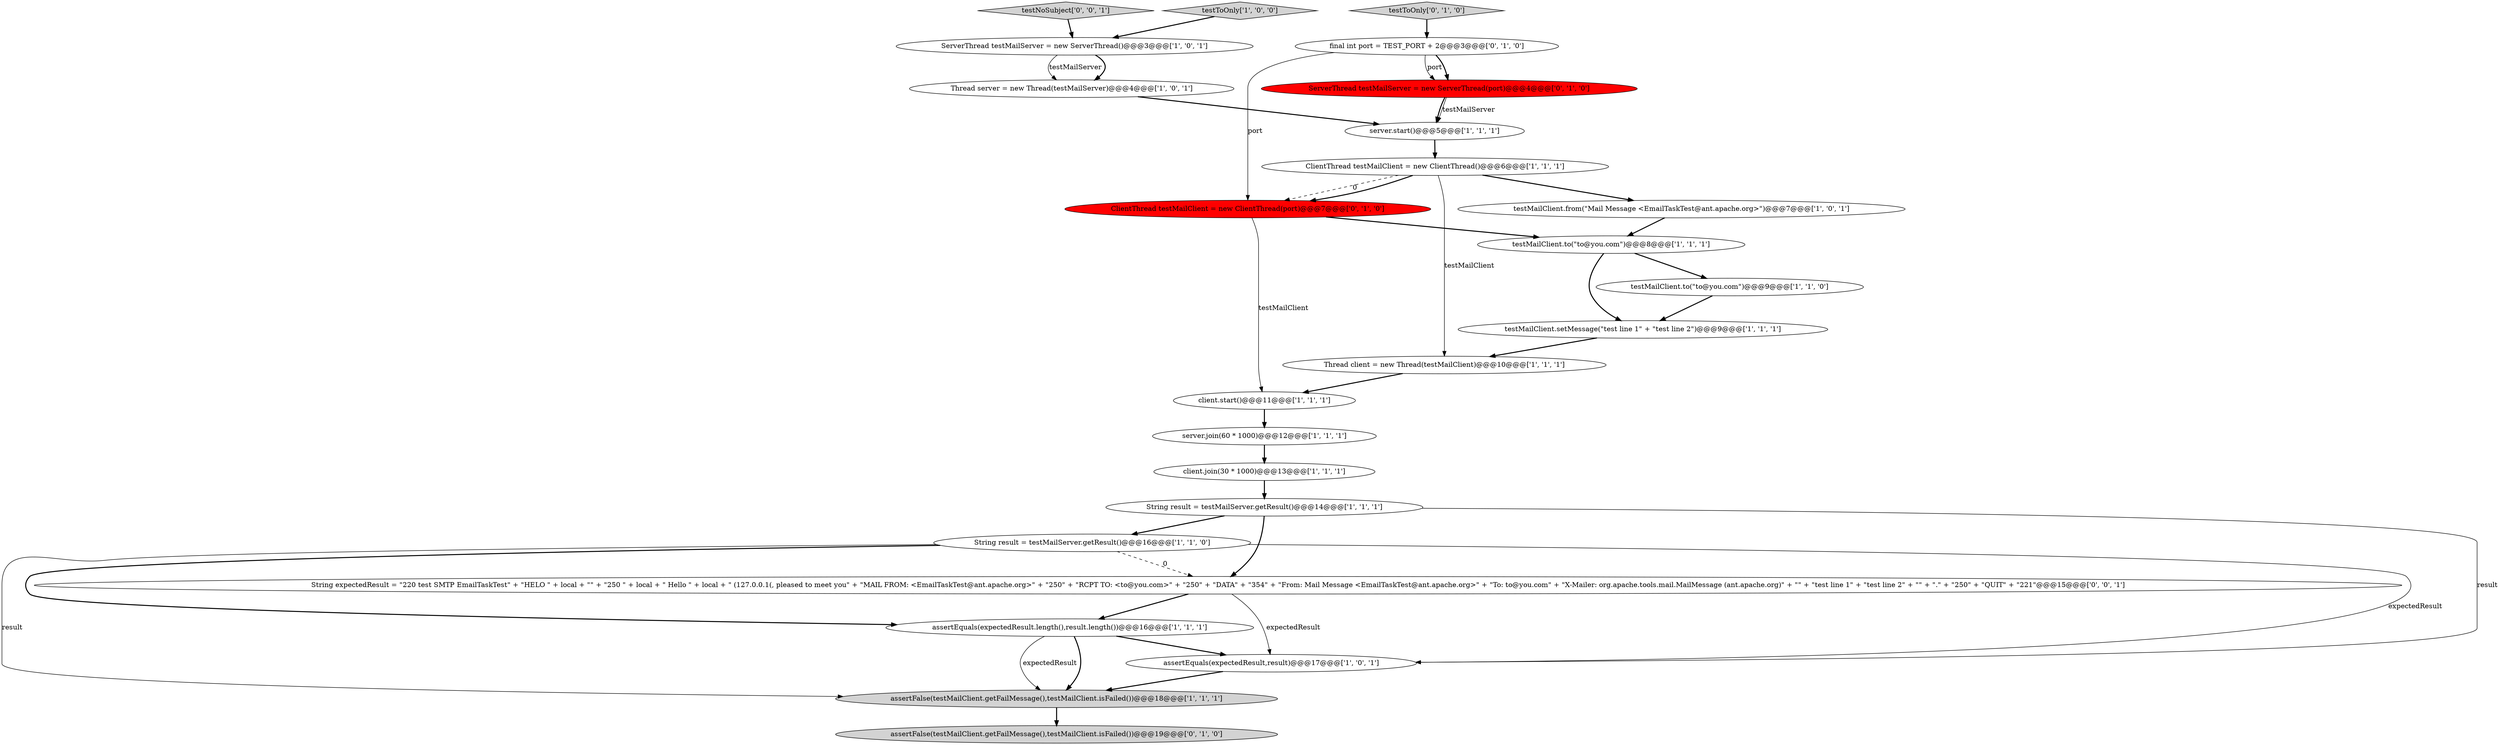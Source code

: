 digraph {
6 [style = filled, label = "assertFalse(testMailClient.getFailMessage(),testMailClient.isFailed())@@@18@@@['1', '1', '1']", fillcolor = lightgray, shape = ellipse image = "AAA0AAABBB1BBB"];
16 [style = filled, label = "testMailClient.to(\"to@you.com\")@@@9@@@['1', '1', '0']", fillcolor = white, shape = ellipse image = "AAA0AAABBB1BBB"];
9 [style = filled, label = "testMailClient.from(\"Mail Message <EmailTaskTest@ant.apache.org>\")@@@7@@@['1', '0', '1']", fillcolor = white, shape = ellipse image = "AAA0AAABBB1BBB"];
13 [style = filled, label = "server.start()@@@5@@@['1', '1', '1']", fillcolor = white, shape = ellipse image = "AAA0AAABBB1BBB"];
17 [style = filled, label = "String result = testMailServer.getResult()@@@16@@@['1', '1', '0']", fillcolor = white, shape = ellipse image = "AAA0AAABBB1BBB"];
8 [style = filled, label = "assertEquals(expectedResult.length(),result.length())@@@16@@@['1', '1', '1']", fillcolor = white, shape = ellipse image = "AAA0AAABBB1BBB"];
5 [style = filled, label = "testMailClient.setMessage(\"test line 1\" + \"test line 2\")@@@9@@@['1', '1', '1']", fillcolor = white, shape = ellipse image = "AAA0AAABBB1BBB"];
3 [style = filled, label = "Thread server = new Thread(testMailServer)@@@4@@@['1', '0', '1']", fillcolor = white, shape = ellipse image = "AAA0AAABBB1BBB"];
1 [style = filled, label = "ServerThread testMailServer = new ServerThread()@@@3@@@['1', '0', '1']", fillcolor = white, shape = ellipse image = "AAA0AAABBB1BBB"];
7 [style = filled, label = "server.join(60 * 1000)@@@12@@@['1', '1', '1']", fillcolor = white, shape = ellipse image = "AAA0AAABBB1BBB"];
12 [style = filled, label = "assertEquals(expectedResult,result)@@@17@@@['1', '0', '1']", fillcolor = white, shape = ellipse image = "AAA0AAABBB1BBB"];
24 [style = filled, label = "testNoSubject['0', '0', '1']", fillcolor = lightgray, shape = diamond image = "AAA0AAABBB3BBB"];
2 [style = filled, label = "testMailClient.to(\"to@you.com\")@@@8@@@['1', '1', '1']", fillcolor = white, shape = ellipse image = "AAA0AAABBB1BBB"];
4 [style = filled, label = "client.join(30 * 1000)@@@13@@@['1', '1', '1']", fillcolor = white, shape = ellipse image = "AAA0AAABBB1BBB"];
18 [style = filled, label = "assertFalse(testMailClient.getFailMessage(),testMailClient.isFailed())@@@19@@@['0', '1', '0']", fillcolor = lightgray, shape = ellipse image = "AAA0AAABBB2BBB"];
10 [style = filled, label = "Thread client = new Thread(testMailClient)@@@10@@@['1', '1', '1']", fillcolor = white, shape = ellipse image = "AAA0AAABBB1BBB"];
23 [style = filled, label = "String expectedResult = \"220 test SMTP EmailTaskTest\" + \"HELO \" + local + \"\" + \"250 \" + local + \" Hello \" + local + \" (127.0.0.1(, pleased to meet you\" + \"MAIL FROM: <EmailTaskTest@ant.apache.org>\" + \"250\" + \"RCPT TO: <to@you.com>\" + \"250\" + \"DATA\" + \"354\" + \"From: Mail Message <EmailTaskTest@ant.apache.org>\" + \"To: to@you.com\" + \"X-Mailer: org.apache.tools.mail.MailMessage (ant.apache.org)\" + \"\" + \"test line 1\" + \"test line 2\" + \"\" + \".\" + \"250\" + \"QUIT\" + \"221\"@@@15@@@['0', '0', '1']", fillcolor = white, shape = ellipse image = "AAA0AAABBB3BBB"];
14 [style = filled, label = "ClientThread testMailClient = new ClientThread()@@@6@@@['1', '1', '1']", fillcolor = white, shape = ellipse image = "AAA0AAABBB1BBB"];
11 [style = filled, label = "String result = testMailServer.getResult()@@@14@@@['1', '1', '1']", fillcolor = white, shape = ellipse image = "AAA0AAABBB1BBB"];
19 [style = filled, label = "final int port = TEST_PORT + 2@@@3@@@['0', '1', '0']", fillcolor = white, shape = ellipse image = "AAA0AAABBB2BBB"];
0 [style = filled, label = "client.start()@@@11@@@['1', '1', '1']", fillcolor = white, shape = ellipse image = "AAA0AAABBB1BBB"];
15 [style = filled, label = "testToOnly['1', '0', '0']", fillcolor = lightgray, shape = diamond image = "AAA0AAABBB1BBB"];
22 [style = filled, label = "testToOnly['0', '1', '0']", fillcolor = lightgray, shape = diamond image = "AAA0AAABBB2BBB"];
20 [style = filled, label = "ClientThread testMailClient = new ClientThread(port)@@@7@@@['0', '1', '0']", fillcolor = red, shape = ellipse image = "AAA1AAABBB2BBB"];
21 [style = filled, label = "ServerThread testMailServer = new ServerThread(port)@@@4@@@['0', '1', '0']", fillcolor = red, shape = ellipse image = "AAA1AAABBB2BBB"];
17->8 [style = bold, label=""];
5->10 [style = bold, label=""];
19->21 [style = solid, label="port"];
2->5 [style = bold, label=""];
20->0 [style = solid, label="testMailClient"];
22->19 [style = bold, label=""];
9->2 [style = bold, label=""];
6->18 [style = bold, label=""];
1->3 [style = bold, label=""];
14->20 [style = dashed, label="0"];
8->6 [style = bold, label=""];
7->4 [style = bold, label=""];
23->8 [style = bold, label=""];
12->6 [style = bold, label=""];
17->6 [style = solid, label="result"];
0->7 [style = bold, label=""];
20->2 [style = bold, label=""];
11->12 [style = solid, label="result"];
17->12 [style = solid, label="expectedResult"];
23->12 [style = solid, label="expectedResult"];
21->13 [style = solid, label="testMailServer"];
21->13 [style = bold, label=""];
14->10 [style = solid, label="testMailClient"];
10->0 [style = bold, label=""];
3->13 [style = bold, label=""];
16->5 [style = bold, label=""];
19->20 [style = solid, label="port"];
11->17 [style = bold, label=""];
14->9 [style = bold, label=""];
19->21 [style = bold, label=""];
17->23 [style = dashed, label="0"];
24->1 [style = bold, label=""];
4->11 [style = bold, label=""];
8->6 [style = solid, label="expectedResult"];
13->14 [style = bold, label=""];
11->23 [style = bold, label=""];
8->12 [style = bold, label=""];
14->20 [style = bold, label=""];
1->3 [style = solid, label="testMailServer"];
15->1 [style = bold, label=""];
2->16 [style = bold, label=""];
}
